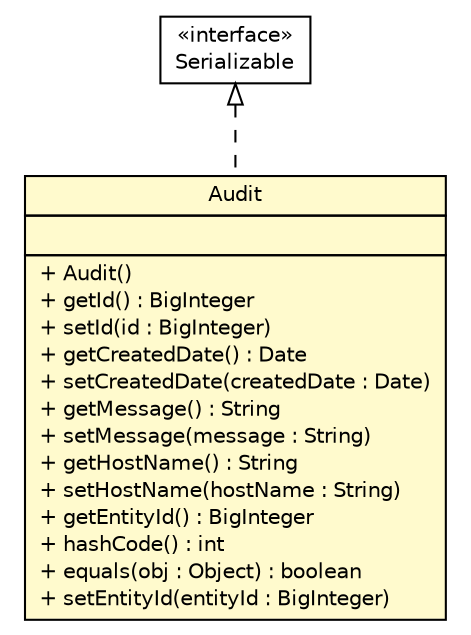#!/usr/local/bin/dot
#
# Class diagram 
# Generated by UMLGraph version R5_6 (http://www.umlgraph.org/)
#

digraph G {
	edge [fontname="Helvetica",fontsize=10,labelfontname="Helvetica",labelfontsize=10];
	node [fontname="Helvetica",fontsize=10,shape=plaintext];
	nodesep=0.25;
	ranksep=0.5;
	// com.salesforce.dva.argus.sdk.entity.Audit
	c340 [label=<<table title="com.salesforce.dva.argus.sdk.entity.Audit" border="0" cellborder="1" cellspacing="0" cellpadding="2" port="p" bgcolor="lemonChiffon" href="./Audit.html">
		<tr><td><table border="0" cellspacing="0" cellpadding="1">
<tr><td align="center" balign="center"> Audit </td></tr>
		</table></td></tr>
		<tr><td><table border="0" cellspacing="0" cellpadding="1">
<tr><td align="left" balign="left">  </td></tr>
		</table></td></tr>
		<tr><td><table border="0" cellspacing="0" cellpadding="1">
<tr><td align="left" balign="left"> + Audit() </td></tr>
<tr><td align="left" balign="left"> + getId() : BigInteger </td></tr>
<tr><td align="left" balign="left"> + setId(id : BigInteger) </td></tr>
<tr><td align="left" balign="left"> + getCreatedDate() : Date </td></tr>
<tr><td align="left" balign="left"> + setCreatedDate(createdDate : Date) </td></tr>
<tr><td align="left" balign="left"> + getMessage() : String </td></tr>
<tr><td align="left" balign="left"> + setMessage(message : String) </td></tr>
<tr><td align="left" balign="left"> + getHostName() : String </td></tr>
<tr><td align="left" balign="left"> + setHostName(hostName : String) </td></tr>
<tr><td align="left" balign="left"> + getEntityId() : BigInteger </td></tr>
<tr><td align="left" balign="left"> + hashCode() : int </td></tr>
<tr><td align="left" balign="left"> + equals(obj : Object) : boolean </td></tr>
<tr><td align="left" balign="left"> + setEntityId(entityId : BigInteger) </td></tr>
		</table></td></tr>
		</table>>, URL="./Audit.html", fontname="Helvetica", fontcolor="black", fontsize=10.0];
	//com.salesforce.dva.argus.sdk.entity.Audit implements java.io.Serializable
	c343:p -> c340:p [dir=back,arrowtail=empty,style=dashed];
	// java.io.Serializable
	c343 [label=<<table title="java.io.Serializable" border="0" cellborder="1" cellspacing="0" cellpadding="2" port="p" href="http://java.sun.com/j2se/1.4.2/docs/api/java/io/Serializable.html">
		<tr><td><table border="0" cellspacing="0" cellpadding="1">
<tr><td align="center" balign="center"> &#171;interface&#187; </td></tr>
<tr><td align="center" balign="center"> Serializable </td></tr>
		</table></td></tr>
		</table>>, URL="http://java.sun.com/j2se/1.4.2/docs/api/java/io/Serializable.html", fontname="Helvetica", fontcolor="black", fontsize=10.0];
}

